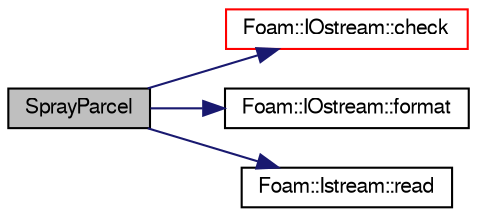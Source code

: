 digraph "SprayParcel"
{
  bgcolor="transparent";
  edge [fontname="FreeSans",fontsize="10",labelfontname="FreeSans",labelfontsize="10"];
  node [fontname="FreeSans",fontsize="10",shape=record];
  rankdir="LR";
  Node8 [label="SprayParcel",height=0.2,width=0.4,color="black", fillcolor="grey75", style="filled", fontcolor="black"];
  Node8 -> Node9 [color="midnightblue",fontsize="10",style="solid",fontname="FreeSans"];
  Node9 [label="Foam::IOstream::check",height=0.2,width=0.4,color="red",URL="$a26226.html#a367eb3425fc4e8270e2aa961df8ac8a5",tooltip="Check IOstream status for given operation. "];
  Node8 -> Node58 [color="midnightblue",fontsize="10",style="solid",fontname="FreeSans"];
  Node58 [label="Foam::IOstream::format",height=0.2,width=0.4,color="black",URL="$a26226.html#a33bbef3587114a06f7bdc0b91ba57ed9",tooltip="Return current stream format. "];
  Node8 -> Node59 [color="midnightblue",fontsize="10",style="solid",fontname="FreeSans"];
  Node59 [label="Foam::Istream::read",height=0.2,width=0.4,color="black",URL="$a26234.html#a89057c9d9e24ba872ccb8546086498ec",tooltip="Return next token from stream. "];
}
